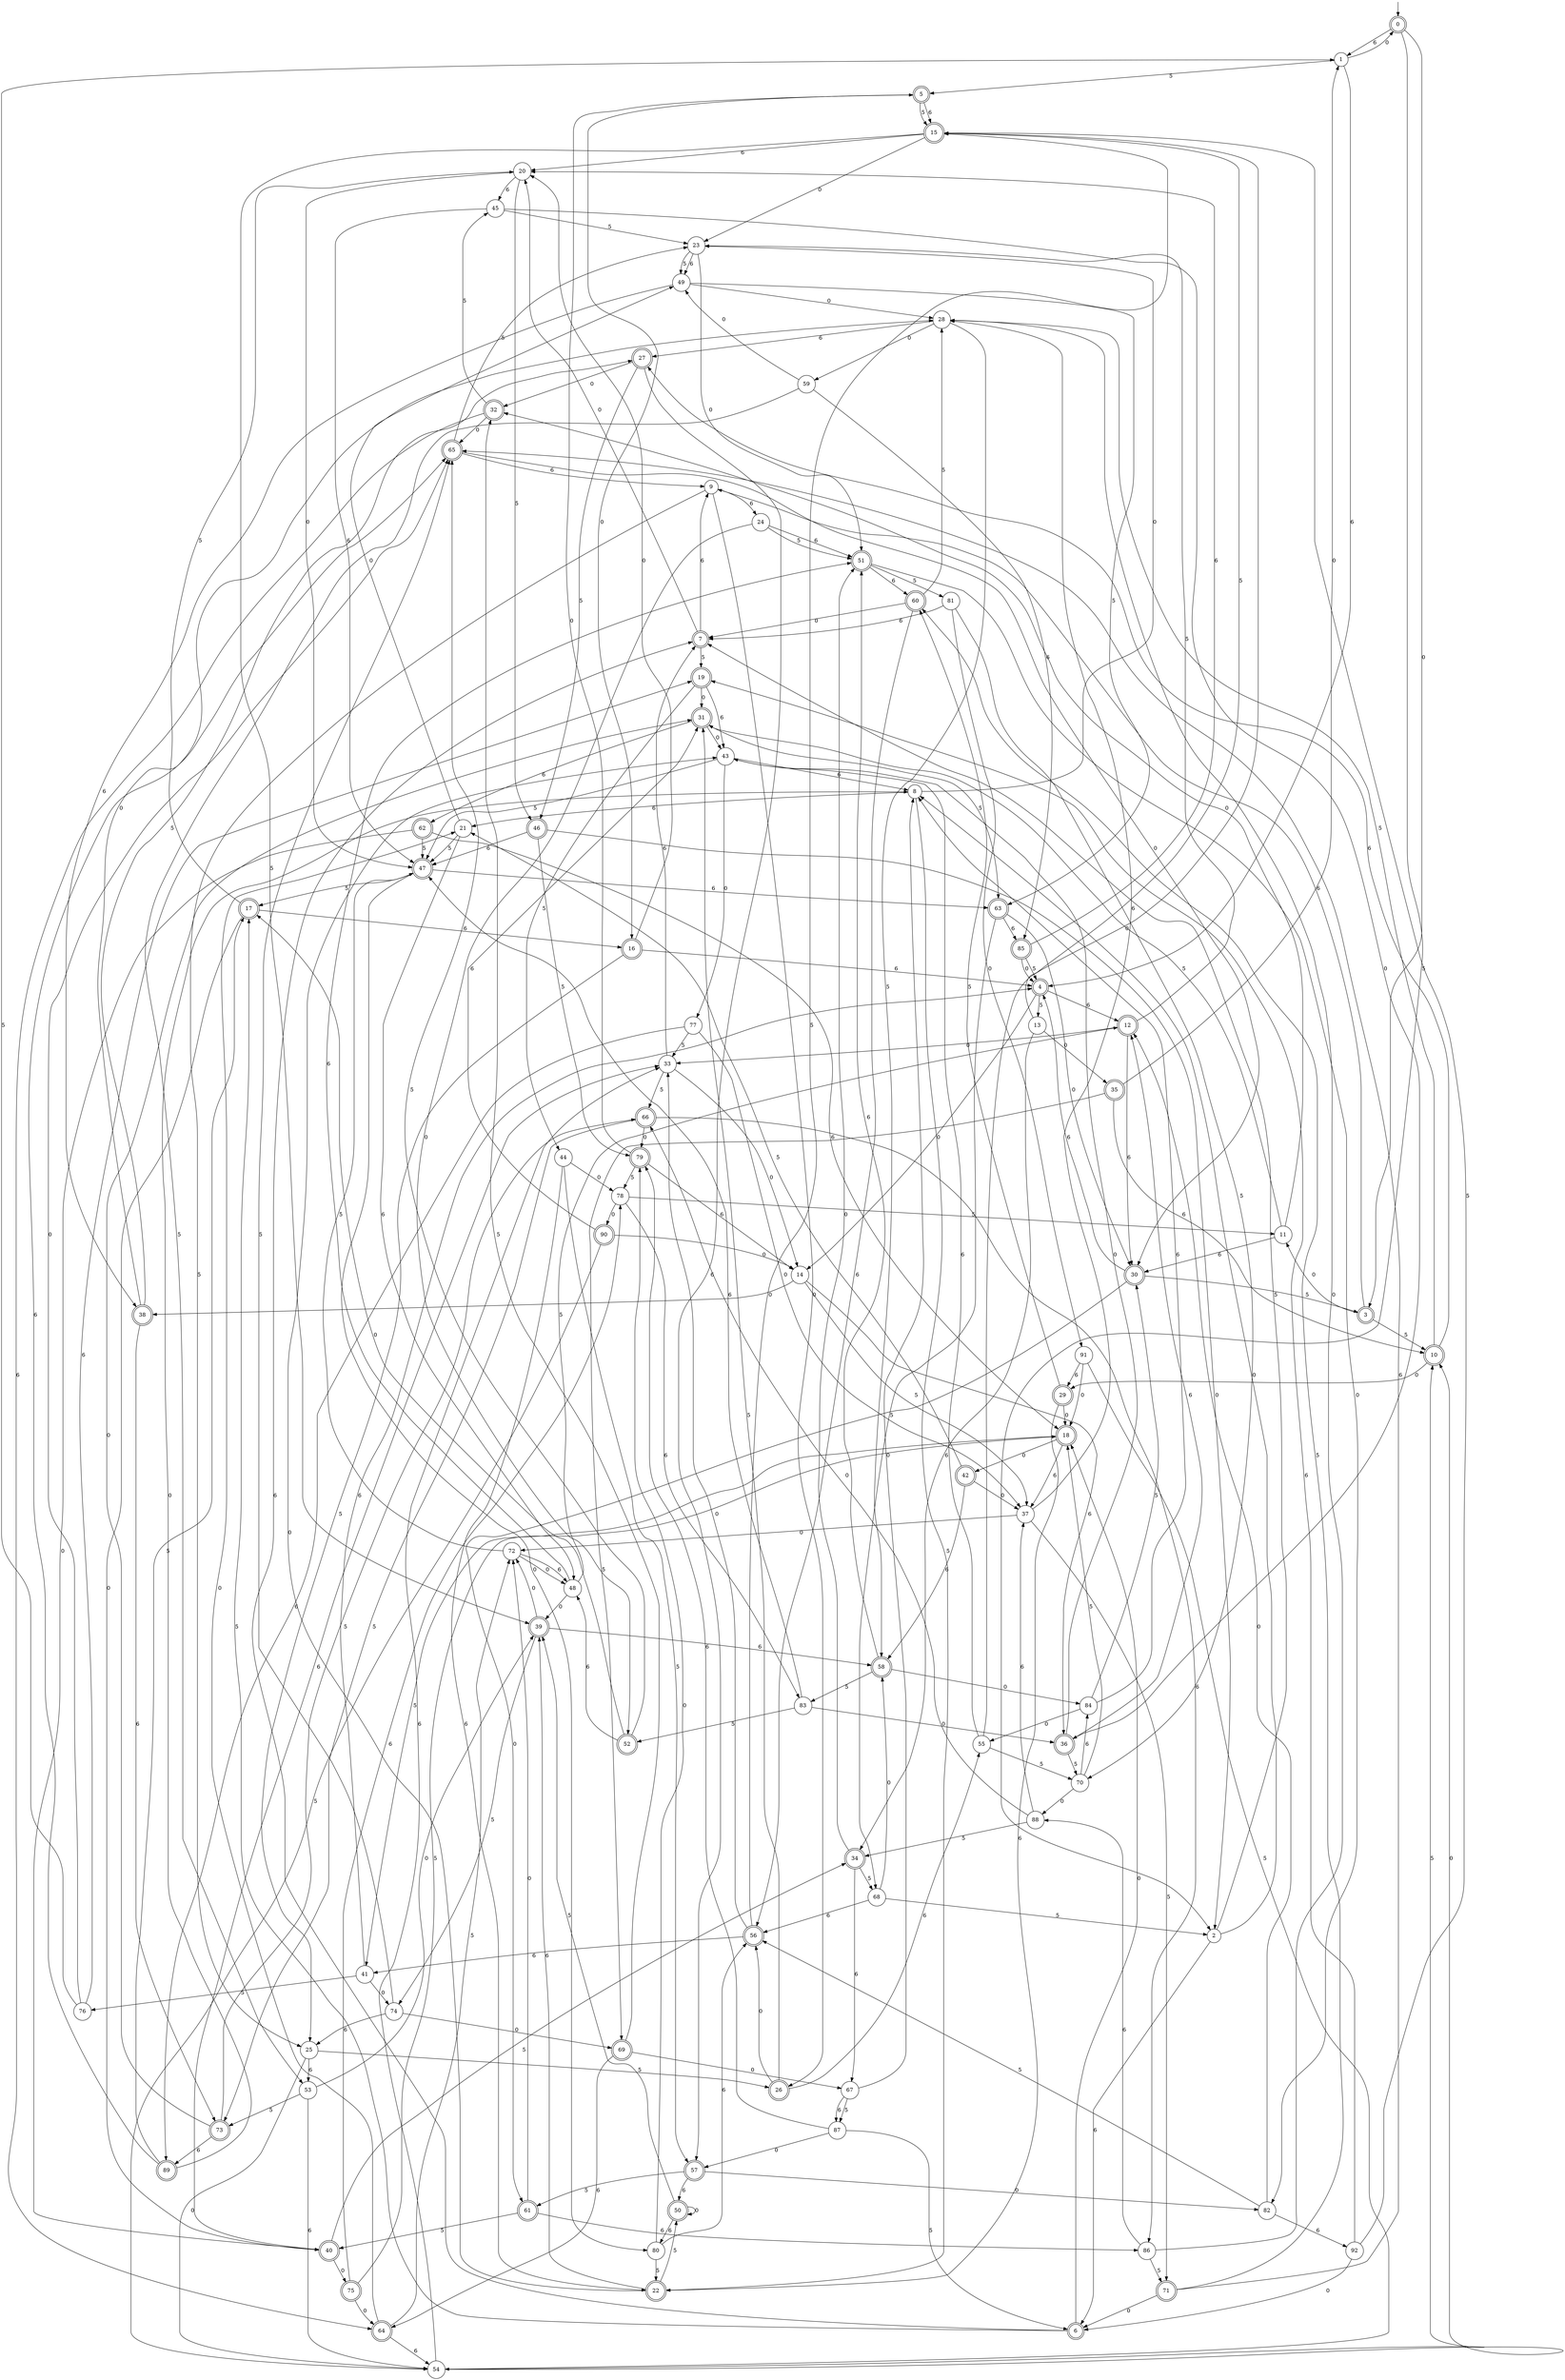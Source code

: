 digraph g {

	s0 [shape="doublecircle" label="0"];
	s1 [shape="circle" label="1"];
	s2 [shape="circle" label="2"];
	s3 [shape="doublecircle" label="3"];
	s4 [shape="doublecircle" label="4"];
	s5 [shape="doublecircle" label="5"];
	s6 [shape="doublecircle" label="6"];
	s7 [shape="doublecircle" label="7"];
	s8 [shape="circle" label="8"];
	s9 [shape="circle" label="9"];
	s10 [shape="doublecircle" label="10"];
	s11 [shape="circle" label="11"];
	s12 [shape="doublecircle" label="12"];
	s13 [shape="circle" label="13"];
	s14 [shape="circle" label="14"];
	s15 [shape="doublecircle" label="15"];
	s16 [shape="doublecircle" label="16"];
	s17 [shape="doublecircle" label="17"];
	s18 [shape="doublecircle" label="18"];
	s19 [shape="doublecircle" label="19"];
	s20 [shape="circle" label="20"];
	s21 [shape="circle" label="21"];
	s22 [shape="doublecircle" label="22"];
	s23 [shape="circle" label="23"];
	s24 [shape="circle" label="24"];
	s25 [shape="circle" label="25"];
	s26 [shape="doublecircle" label="26"];
	s27 [shape="doublecircle" label="27"];
	s28 [shape="circle" label="28"];
	s29 [shape="doublecircle" label="29"];
	s30 [shape="doublecircle" label="30"];
	s31 [shape="doublecircle" label="31"];
	s32 [shape="doublecircle" label="32"];
	s33 [shape="circle" label="33"];
	s34 [shape="doublecircle" label="34"];
	s35 [shape="doublecircle" label="35"];
	s36 [shape="doublecircle" label="36"];
	s37 [shape="circle" label="37"];
	s38 [shape="doublecircle" label="38"];
	s39 [shape="doublecircle" label="39"];
	s40 [shape="doublecircle" label="40"];
	s41 [shape="circle" label="41"];
	s42 [shape="doublecircle" label="42"];
	s43 [shape="circle" label="43"];
	s44 [shape="circle" label="44"];
	s45 [shape="circle" label="45"];
	s46 [shape="doublecircle" label="46"];
	s47 [shape="doublecircle" label="47"];
	s48 [shape="circle" label="48"];
	s49 [shape="circle" label="49"];
	s50 [shape="doublecircle" label="50"];
	s51 [shape="doublecircle" label="51"];
	s52 [shape="doublecircle" label="52"];
	s53 [shape="circle" label="53"];
	s54 [shape="circle" label="54"];
	s55 [shape="circle" label="55"];
	s56 [shape="doublecircle" label="56"];
	s57 [shape="doublecircle" label="57"];
	s58 [shape="doublecircle" label="58"];
	s59 [shape="circle" label="59"];
	s60 [shape="doublecircle" label="60"];
	s61 [shape="doublecircle" label="61"];
	s62 [shape="doublecircle" label="62"];
	s63 [shape="doublecircle" label="63"];
	s64 [shape="doublecircle" label="64"];
	s65 [shape="doublecircle" label="65"];
	s66 [shape="doublecircle" label="66"];
	s67 [shape="circle" label="67"];
	s68 [shape="circle" label="68"];
	s69 [shape="doublecircle" label="69"];
	s70 [shape="circle" label="70"];
	s71 [shape="doublecircle" label="71"];
	s72 [shape="circle" label="72"];
	s73 [shape="doublecircle" label="73"];
	s74 [shape="circle" label="74"];
	s75 [shape="doublecircle" label="75"];
	s76 [shape="circle" label="76"];
	s77 [shape="circle" label="77"];
	s78 [shape="circle" label="78"];
	s79 [shape="doublecircle" label="79"];
	s80 [shape="circle" label="80"];
	s81 [shape="circle" label="81"];
	s82 [shape="circle" label="82"];
	s83 [shape="circle" label="83"];
	s84 [shape="circle" label="84"];
	s85 [shape="doublecircle" label="85"];
	s86 [shape="circle" label="86"];
	s87 [shape="circle" label="87"];
	s88 [shape="circle" label="88"];
	s89 [shape="doublecircle" label="89"];
	s90 [shape="doublecircle" label="90"];
	s91 [shape="circle" label="91"];
	s92 [shape="circle" label="92"];
	s0 -> s1 [label="6"];
	s0 -> s2 [label="5"];
	s0 -> s3 [label="0"];
	s1 -> s4 [label="6"];
	s1 -> s5 [label="5"];
	s1 -> s0 [label="0"];
	s2 -> s6 [label="6"];
	s2 -> s7 [label="5"];
	s2 -> s8 [label="0"];
	s3 -> s9 [label="6"];
	s3 -> s10 [label="5"];
	s3 -> s11 [label="0"];
	s4 -> s12 [label="6"];
	s4 -> s13 [label="5"];
	s4 -> s14 [label="0"];
	s5 -> s15 [label="6"];
	s5 -> s15 [label="5"];
	s5 -> s16 [label="0"];
	s6 -> s7 [label="6"];
	s6 -> s17 [label="5"];
	s6 -> s18 [label="0"];
	s7 -> s9 [label="6"];
	s7 -> s19 [label="5"];
	s7 -> s20 [label="0"];
	s8 -> s21 [label="6"];
	s8 -> s22 [label="5"];
	s8 -> s23 [label="0"];
	s9 -> s24 [label="6"];
	s9 -> s25 [label="5"];
	s9 -> s26 [label="0"];
	s10 -> s27 [label="6"];
	s10 -> s28 [label="5"];
	s10 -> s29 [label="0"];
	s11 -> s30 [label="6"];
	s11 -> s31 [label="5"];
	s11 -> s32 [label="0"];
	s12 -> s30 [label="6"];
	s12 -> s23 [label="5"];
	s12 -> s33 [label="0"];
	s13 -> s34 [label="6"];
	s13 -> s15 [label="5"];
	s13 -> s35 [label="0"];
	s14 -> s36 [label="6"];
	s14 -> s37 [label="5"];
	s14 -> s38 [label="0"];
	s15 -> s20 [label="6"];
	s15 -> s39 [label="5"];
	s15 -> s23 [label="0"];
	s16 -> s4 [label="6"];
	s16 -> s25 [label="5"];
	s16 -> s20 [label="0"];
	s17 -> s16 [label="6"];
	s17 -> s20 [label="5"];
	s17 -> s40 [label="0"];
	s18 -> s37 [label="6"];
	s18 -> s41 [label="5"];
	s18 -> s42 [label="0"];
	s19 -> s43 [label="6"];
	s19 -> s44 [label="5"];
	s19 -> s31 [label="0"];
	s20 -> s45 [label="6"];
	s20 -> s46 [label="5"];
	s20 -> s47 [label="0"];
	s21 -> s48 [label="6"];
	s21 -> s47 [label="5"];
	s21 -> s49 [label="0"];
	s22 -> s39 [label="6"];
	s22 -> s50 [label="5"];
	s22 -> s43 [label="0"];
	s23 -> s49 [label="6"];
	s23 -> s49 [label="5"];
	s23 -> s51 [label="0"];
	s24 -> s51 [label="6"];
	s24 -> s51 [label="5"];
	s24 -> s52 [label="0"];
	s25 -> s53 [label="6"];
	s25 -> s26 [label="5"];
	s25 -> s54 [label="0"];
	s26 -> s55 [label="6"];
	s26 -> s31 [label="5"];
	s26 -> s56 [label="0"];
	s27 -> s57 [label="6"];
	s27 -> s46 [label="5"];
	s27 -> s32 [label="0"];
	s28 -> s27 [label="6"];
	s28 -> s58 [label="5"];
	s28 -> s59 [label="0"];
	s29 -> s22 [label="6"];
	s29 -> s60 [label="5"];
	s29 -> s18 [label="0"];
	s30 -> s4 [label="6"];
	s30 -> s3 [label="5"];
	s30 -> s61 [label="0"];
	s31 -> s62 [label="6"];
	s31 -> s63 [label="5"];
	s31 -> s43 [label="0"];
	s32 -> s64 [label="6"];
	s32 -> s45 [label="5"];
	s32 -> s65 [label="0"];
	s33 -> s7 [label="6"];
	s33 -> s66 [label="5"];
	s33 -> s14 [label="0"];
	s34 -> s67 [label="6"];
	s34 -> s68 [label="5"];
	s34 -> s51 [label="0"];
	s35 -> s10 [label="6"];
	s35 -> s69 [label="5"];
	s35 -> s1 [label="0"];
	s36 -> s12 [label="6"];
	s36 -> s70 [label="5"];
	s36 -> s43 [label="0"];
	s37 -> s28 [label="6"];
	s37 -> s71 [label="5"];
	s37 -> s72 [label="0"];
	s38 -> s73 [label="6"];
	s38 -> s27 [label="5"];
	s38 -> s28 [label="0"];
	s39 -> s58 [label="6"];
	s39 -> s74 [label="5"];
	s39 -> s72 [label="0"];
	s40 -> s33 [label="6"];
	s40 -> s34 [label="5"];
	s40 -> s75 [label="0"];
	s41 -> s4 [label="6"];
	s41 -> s76 [label="5"];
	s41 -> s74 [label="0"];
	s42 -> s58 [label="6"];
	s42 -> s21 [label="5"];
	s42 -> s37 [label="0"];
	s43 -> s8 [label="6"];
	s43 -> s47 [label="5"];
	s43 -> s77 [label="0"];
	s44 -> s22 [label="6"];
	s44 -> s57 [label="5"];
	s44 -> s78 [label="0"];
	s45 -> s47 [label="6"];
	s45 -> s23 [label="5"];
	s45 -> s36 [label="0"];
	s46 -> s47 [label="6"];
	s46 -> s79 [label="5"];
	s46 -> s2 [label="0"];
	s47 -> s63 [label="6"];
	s47 -> s17 [label="5"];
	s47 -> s80 [label="0"];
	s48 -> s51 [label="6"];
	s48 -> s12 [label="5"];
	s48 -> s39 [label="0"];
	s49 -> s38 [label="6"];
	s49 -> s63 [label="5"];
	s49 -> s28 [label="0"];
	s50 -> s80 [label="6"];
	s50 -> s39 [label="5"];
	s50 -> s50 [label="0"];
	s51 -> s60 [label="6"];
	s51 -> s81 [label="5"];
	s51 -> s82 [label="0"];
	s52 -> s48 [label="6"];
	s52 -> s65 [label="5"];
	s52 -> s17 [label="0"];
	s53 -> s54 [label="6"];
	s53 -> s73 [label="5"];
	s53 -> s39 [label="0"];
	s54 -> s33 [label="6"];
	s54 -> s10 [label="5"];
	s54 -> s10 [label="0"];
	s55 -> s43 [label="6"];
	s55 -> s70 [label="5"];
	s55 -> s15 [label="0"];
	s56 -> s41 [label="6"];
	s56 -> s15 [label="5"];
	s56 -> s33 [label="0"];
	s57 -> s50 [label="6"];
	s57 -> s61 [label="5"];
	s57 -> s82 [label="0"];
	s58 -> s51 [label="6"];
	s58 -> s83 [label="5"];
	s58 -> s84 [label="0"];
	s59 -> s85 [label="6"];
	s59 -> s53 [label="5"];
	s59 -> s49 [label="0"];
	s60 -> s56 [label="6"];
	s60 -> s28 [label="5"];
	s60 -> s7 [label="0"];
	s61 -> s86 [label="6"];
	s61 -> s40 [label="5"];
	s61 -> s72 [label="0"];
	s62 -> s18 [label="6"];
	s62 -> s47 [label="5"];
	s62 -> s40 [label="0"];
	s63 -> s85 [label="6"];
	s63 -> s68 [label="5"];
	s63 -> s30 [label="0"];
	s64 -> s54 [label="6"];
	s64 -> s72 [label="5"];
	s64 -> s21 [label="0"];
	s65 -> s9 [label="6"];
	s65 -> s23 [label="5"];
	s65 -> s30 [label="0"];
	s66 -> s86 [label="6"];
	s66 -> s73 [label="5"];
	s66 -> s79 [label="0"];
	s67 -> s87 [label="6"];
	s67 -> s87 [label="5"];
	s67 -> s8 [label="0"];
	s68 -> s56 [label="6"];
	s68 -> s2 [label="5"];
	s68 -> s58 [label="0"];
	s69 -> s64 [label="6"];
	s69 -> s32 [label="5"];
	s69 -> s67 [label="0"];
	s70 -> s84 [label="6"];
	s70 -> s18 [label="5"];
	s70 -> s88 [label="0"];
	s71 -> s65 [label="6"];
	s71 -> s60 [label="5"];
	s71 -> s6 [label="0"];
	s72 -> s48 [label="6"];
	s72 -> s47 [label="5"];
	s72 -> s48 [label="0"];
	s73 -> s89 [label="6"];
	s73 -> s66 [label="5"];
	s73 -> s31 [label="0"];
	s74 -> s25 [label="6"];
	s74 -> s65 [label="5"];
	s74 -> s69 [label="0"];
	s75 -> s78 [label="6"];
	s75 -> s18 [label="5"];
	s75 -> s64 [label="0"];
	s76 -> s19 [label="6"];
	s76 -> s1 [label="5"];
	s76 -> s65 [label="0"];
	s77 -> s89 [label="6"];
	s77 -> s33 [label="5"];
	s77 -> s37 [label="0"];
	s78 -> s83 [label="6"];
	s78 -> s11 [label="5"];
	s78 -> s90 [label="0"];
	s79 -> s14 [label="6"];
	s79 -> s78 [label="5"];
	s79 -> s5 [label="0"];
	s80 -> s56 [label="6"];
	s80 -> s22 [label="5"];
	s80 -> s79 [label="0"];
	s81 -> s7 [label="6"];
	s81 -> s70 [label="5"];
	s81 -> s91 [label="0"];
	s82 -> s92 [label="6"];
	s82 -> s56 [label="5"];
	s82 -> s12 [label="0"];
	s83 -> s47 [label="6"];
	s83 -> s52 [label="5"];
	s83 -> s36 [label="0"];
	s84 -> s8 [label="6"];
	s84 -> s30 [label="5"];
	s84 -> s55 [label="0"];
	s85 -> s20 [label="6"];
	s85 -> s4 [label="5"];
	s85 -> s4 [label="0"];
	s86 -> s88 [label="6"];
	s86 -> s71 [label="5"];
	s86 -> s28 [label="0"];
	s87 -> s79 [label="6"];
	s87 -> s6 [label="5"];
	s87 -> s57 [label="0"];
	s88 -> s37 [label="6"];
	s88 -> s34 [label="5"];
	s88 -> s66 [label="0"];
	s89 -> s65 [label="6"];
	s89 -> s17 [label="5"];
	s89 -> s8 [label="0"];
	s90 -> s31 [label="6"];
	s90 -> s54 [label="5"];
	s90 -> s14 [label="0"];
	s91 -> s29 [label="6"];
	s91 -> s54 [label="5"];
	s91 -> s18 [label="0"];
	s92 -> s19 [label="6"];
	s92 -> s15 [label="5"];
	s92 -> s6 [label="0"];

__start0 [label="" shape="none" width="0" height="0"];
__start0 -> s0;

}

